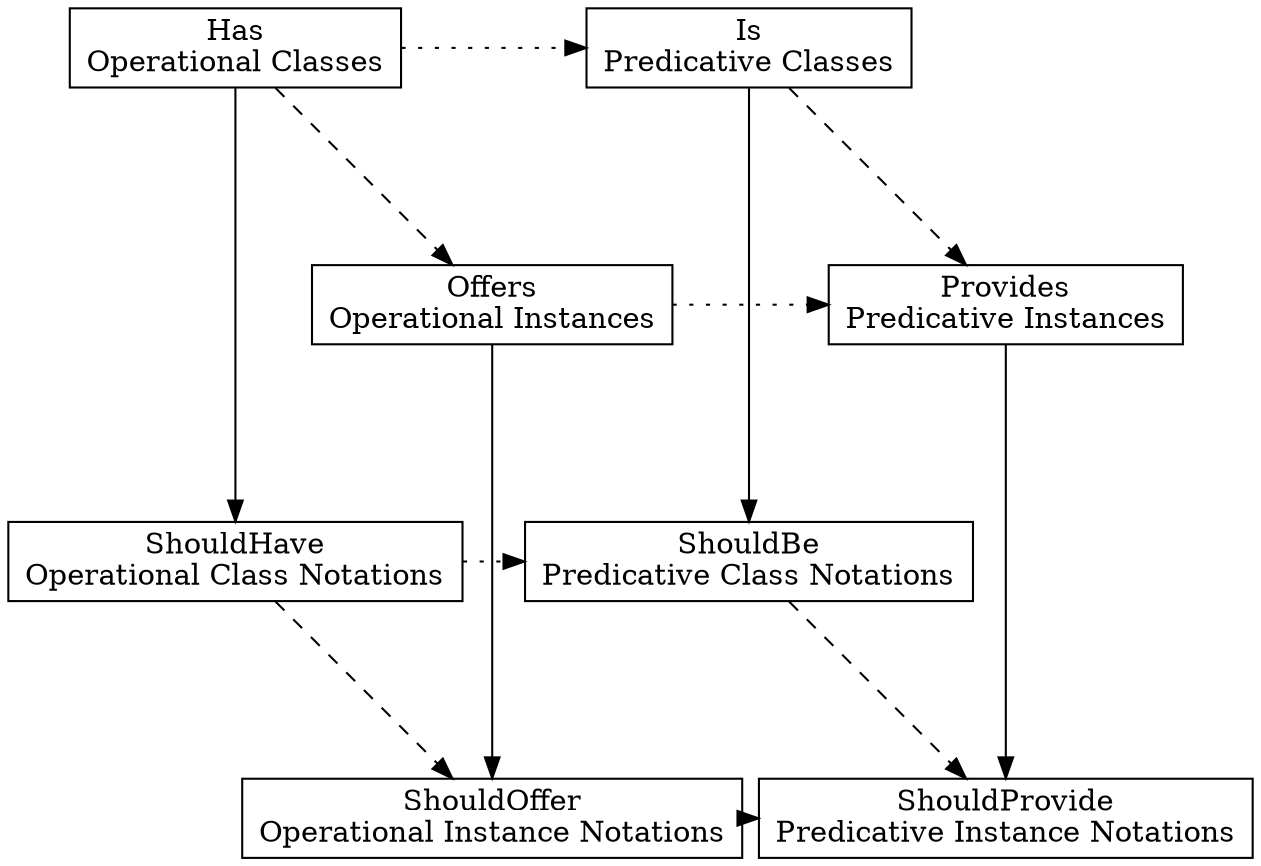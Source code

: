 digraph what {
  layout = neato
  overlap = false

  node [shape = box]

  OC [label = "Has\nOperational Classes", pos = "-1, 0!"]
  OCN [label = "ShouldHave\nOperational Class Notations", pos = "-1, -2!"]
  OD [label = "Offers\nOperational Instances", pos = "0, -1!"]
  ODN [label = "ShouldOffer\nOperational Instance Notations", pos = "0, -3!"]
  PC [label = "Is\nPredicative Classes", pos = "1, 0!"]
  PCN [label = "ShouldBe\nPredicative Class Notations", pos = "1, -2!"]
  PD [label = "Provides\nPredicative Instances", pos = "2, -1!"]
  PDN [label = "ShouldProvide\nPredicative Instance Notations", pos = "2, -3!"]

  edge [style = solid]

  OC -> OCN
  OD -> ODN
  PC -> PCN
  PD -> PDN

  edge [style = dashed]

  OC -> OD
  OCN -> ODN
  PC -> PD
  PCN -> PDN

  edge [style = dotted]

  OC -> PC
  OCN -> PCN
  OD -> PD
  ODN -> PDN
}
